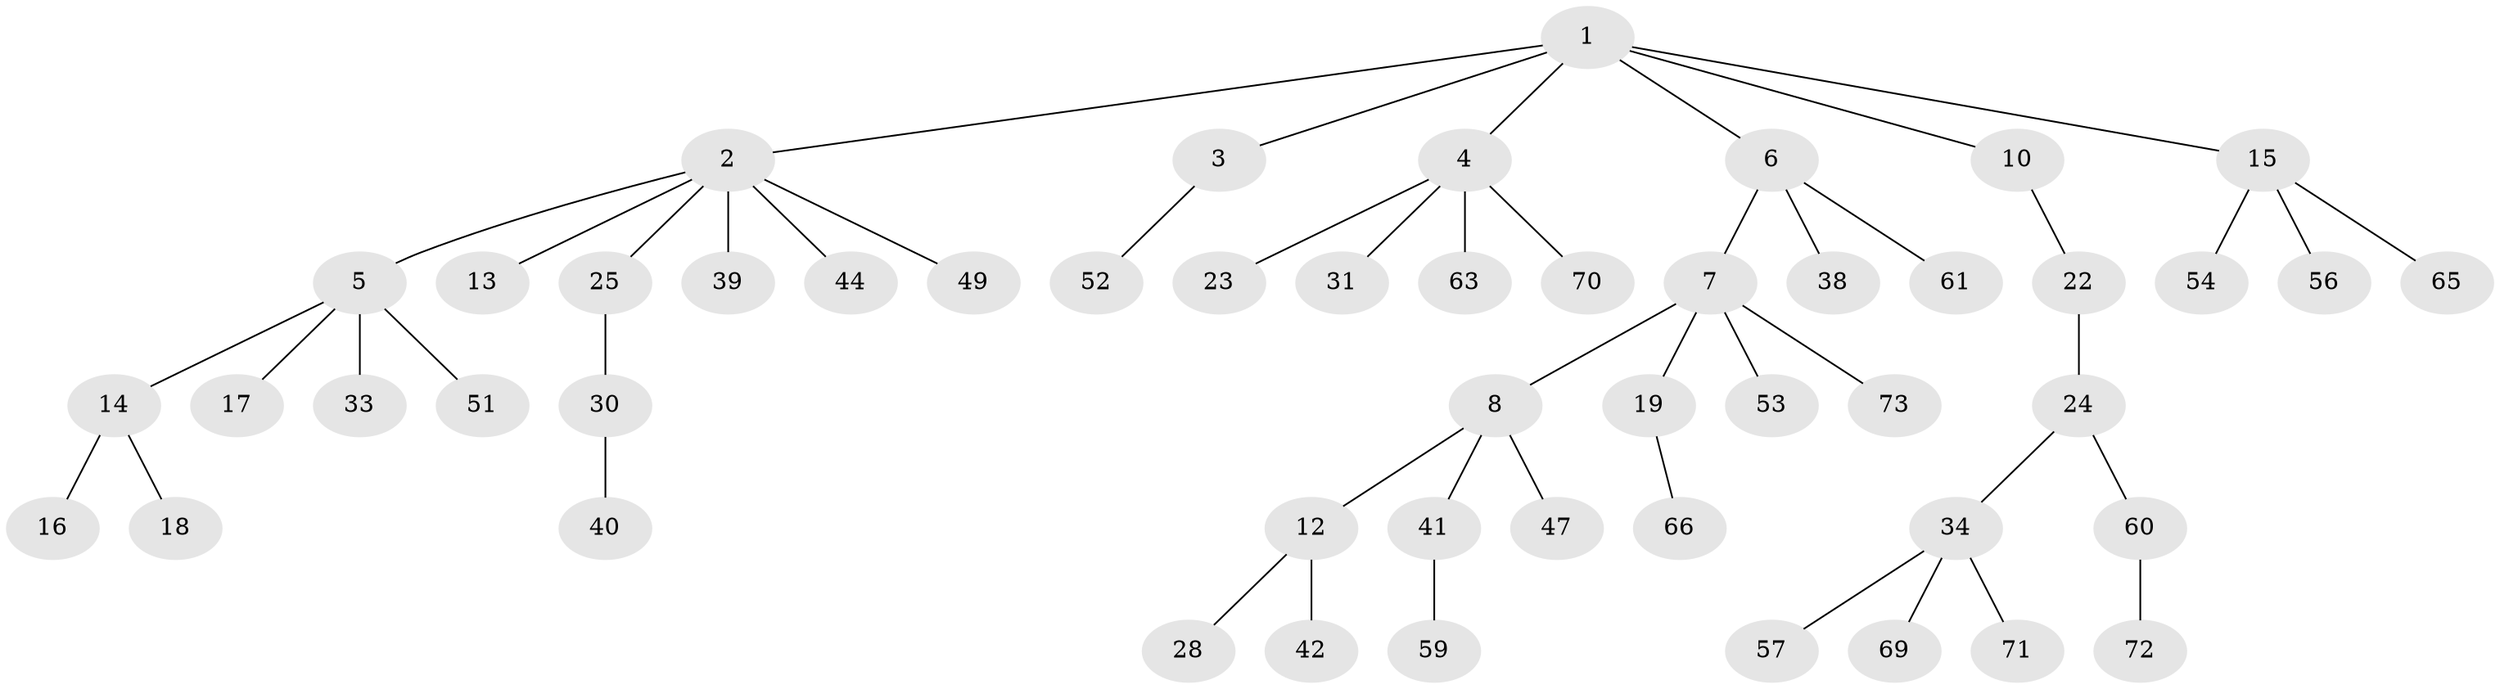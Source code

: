 // Generated by graph-tools (version 1.1) at 2025/24/03/03/25 07:24:08]
// undirected, 51 vertices, 50 edges
graph export_dot {
graph [start="1"]
  node [color=gray90,style=filled];
  1 [super="+21"];
  2 [super="+74"];
  3 [super="+48"];
  4 [super="+20"];
  5 [super="+29"];
  6 [super="+27"];
  7 [super="+50"];
  8 [super="+9"];
  10 [super="+11"];
  12 [super="+37"];
  13;
  14;
  15 [super="+36"];
  16;
  17;
  18 [super="+46"];
  19 [super="+43"];
  22;
  23 [super="+26"];
  24 [super="+55"];
  25 [super="+62"];
  28 [super="+64"];
  30 [super="+32"];
  31;
  33;
  34 [super="+35"];
  38 [super="+58"];
  39 [super="+45"];
  40;
  41 [super="+68"];
  42;
  44;
  47;
  49;
  51;
  52;
  53;
  54;
  56;
  57;
  59;
  60;
  61;
  63;
  65 [super="+67"];
  66;
  69;
  70;
  71;
  72;
  73;
  1 -- 2;
  1 -- 3;
  1 -- 4;
  1 -- 6;
  1 -- 10;
  1 -- 15;
  2 -- 5;
  2 -- 13;
  2 -- 25;
  2 -- 39;
  2 -- 44;
  2 -- 49;
  3 -- 52;
  4 -- 31;
  4 -- 63;
  4 -- 70;
  4 -- 23;
  5 -- 14;
  5 -- 17;
  5 -- 33;
  5 -- 51;
  6 -- 7;
  6 -- 38;
  6 -- 61;
  7 -- 8;
  7 -- 19;
  7 -- 73;
  7 -- 53;
  8 -- 41;
  8 -- 12;
  8 -- 47;
  10 -- 22;
  12 -- 28;
  12 -- 42;
  14 -- 16;
  14 -- 18;
  15 -- 54;
  15 -- 56;
  15 -- 65;
  19 -- 66;
  22 -- 24;
  24 -- 34;
  24 -- 60;
  25 -- 30;
  30 -- 40;
  34 -- 69;
  34 -- 57;
  34 -- 71;
  41 -- 59;
  60 -- 72;
}
